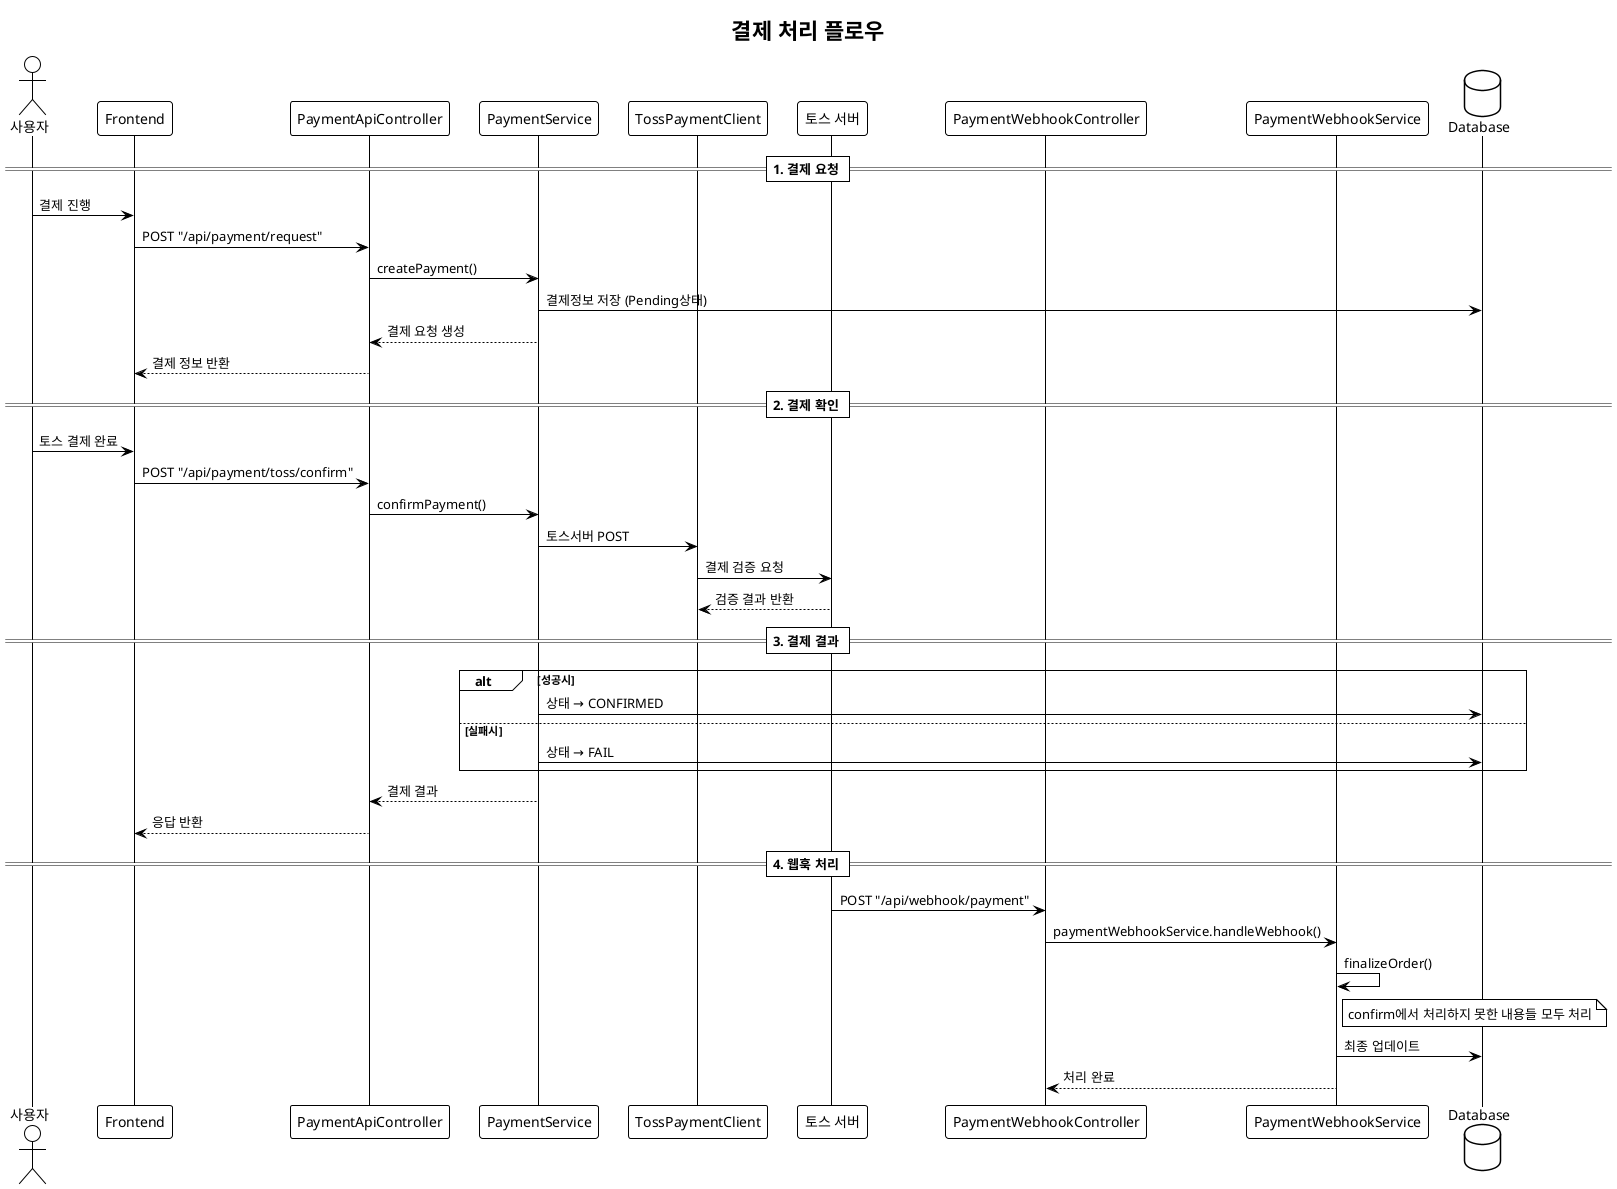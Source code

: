 @startuml 결제_처리_플로우
!theme plain

actor 사용자 as User
participant Frontend
participant PaymentApiController as PaymentAPI
participant PaymentService
participant TossPaymentClient as TossClient
participant "토스 서버" as TossServer
participant PaymentWebhookController as WebhookAPI
participant PaymentWebhookService as WebhookService
database Database as DB

title 결제 처리 플로우

== 1. 결제 요청 ==
User -> Frontend: 결제 진행
Frontend -> PaymentAPI: POST "/api/payment/request"
PaymentAPI -> PaymentService: createPayment()
PaymentService -> DB: 결제정보 저장 (Pending상태)
PaymentService --> PaymentAPI: 결제 요청 생성
PaymentAPI --> Frontend: 결제 정보 반환

== 2. 결제 확인 ==
User -> Frontend: 토스 결제 완료
Frontend -> PaymentAPI: POST "/api/payment/toss/confirm"
PaymentAPI -> PaymentService: confirmPayment()
PaymentService -> TossClient: 토스서버 POST
TossClient -> TossServer: 결제 검증 요청
TossServer --> TossClient: 검증 결과 반환

== 3. 결제 결과 ==
alt 성공시
    PaymentService -> DB: 상태 → CONFIRMED
else 실패시
    PaymentService -> DB: 상태 → FAIL
end
PaymentService --> PaymentAPI: 결제 결과
PaymentAPI --> Frontend: 응답 반환

== 4. 웹훅 처리 ==
TossServer -> WebhookAPI: POST "/api/webhook/payment"
WebhookAPI -> WebhookService: paymentWebhookService.handleWebhook()
WebhookService -> WebhookService: finalizeOrder()
note right of WebhookService
  confirm에서 처리하지 못한 내용들 모두 처리
end note
WebhookService -> DB: 최종 업데이트
WebhookService --> WebhookAPI: 처리 완료


@enduml
